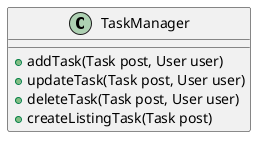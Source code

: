 @startuml TaskManager

Class TaskManager {

    + addTask(Task post, User user)
    + updateTask(Task post, User user)
    + deleteTask(Task post, User user)
    + createListingTask(Task post)
    
}

@enduml